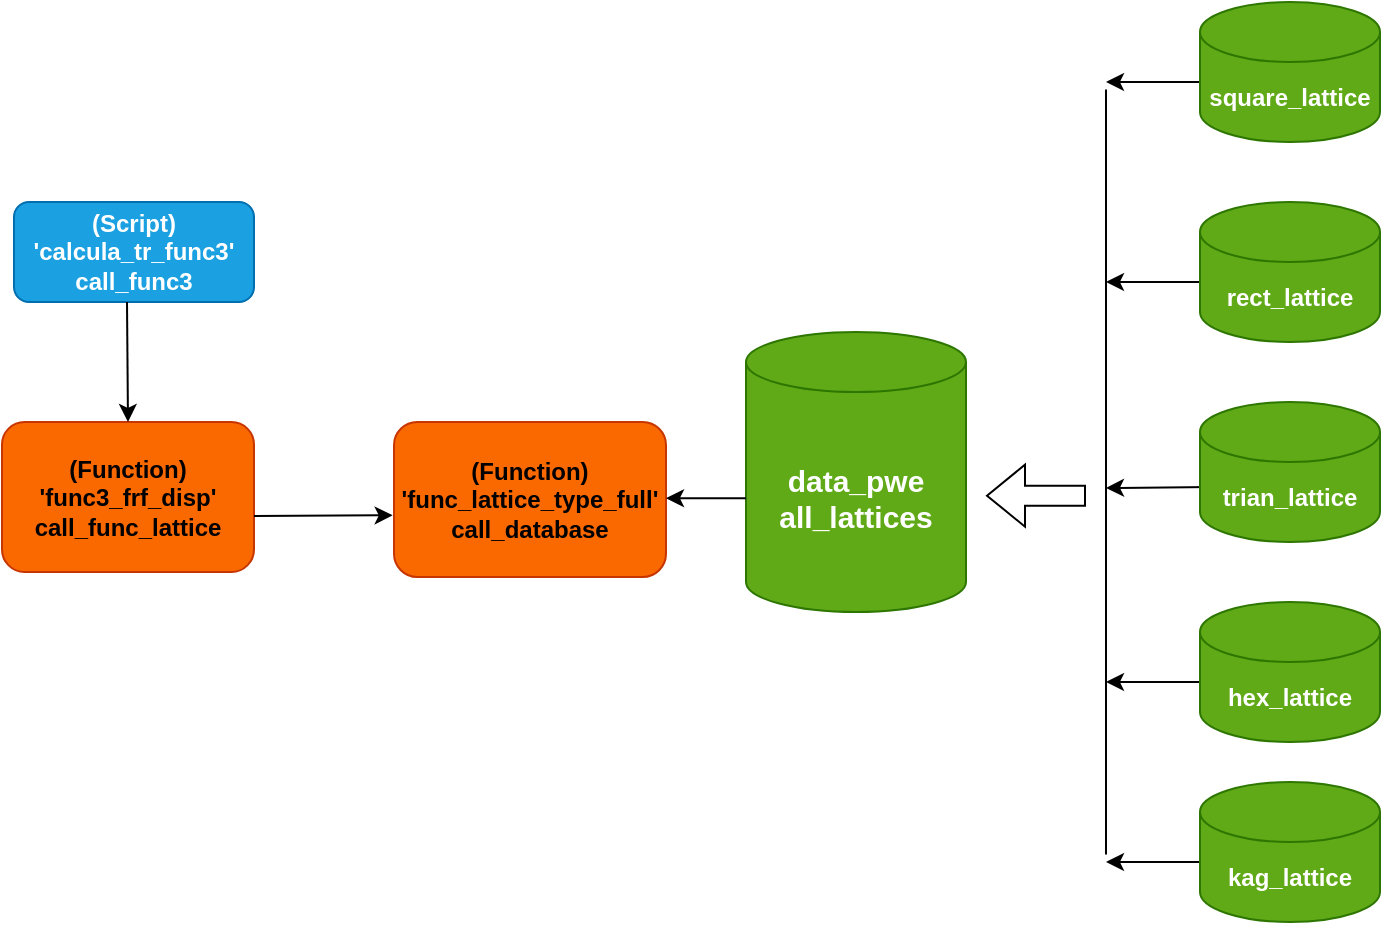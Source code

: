 <mxfile version="24.8.2">
  <diagram id="C5RBs43oDa-KdzZeNtuy" name="Page-1">
    <mxGraphModel dx="1379" dy="613" grid="1" gridSize="10" guides="1" tooltips="1" connect="1" arrows="1" fold="1" page="1" pageScale="1" pageWidth="827" pageHeight="1169" math="0" shadow="0">
      <root>
        <mxCell id="WIyWlLk6GJQsqaUBKTNV-0" />
        <mxCell id="WIyWlLk6GJQsqaUBKTNV-1" parent="WIyWlLk6GJQsqaUBKTNV-0" />
        <mxCell id="WIyWlLk6GJQsqaUBKTNV-3" value="&lt;div&gt;(Script)&lt;/div&gt;&#39;calcula_tr_func3&#39;&lt;div&gt;call_func3&lt;/div&gt;" style="rounded=1;whiteSpace=wrap;html=1;fontSize=12;glass=0;strokeWidth=1;shadow=0;fillColor=#1ba1e2;fontColor=#ffffff;strokeColor=#006EAF;fontStyle=1" parent="WIyWlLk6GJQsqaUBKTNV-1" vertex="1">
          <mxGeometry x="74" y="190" width="120" height="50" as="geometry" />
        </mxCell>
        <mxCell id="uFymRsZD5cepGyMi8nIv-0" value="&lt;div&gt;(Function)&lt;/div&gt;&lt;div&gt;&lt;span style=&quot;background-color: initial;&quot;&gt;&#39;func3_frf_disp&#39;&lt;/span&gt;&lt;/div&gt;&lt;div&gt;&lt;span style=&quot;background-color: initial;&quot;&gt;call_func_lattice&lt;/span&gt;&lt;/div&gt;" style="rounded=1;whiteSpace=wrap;html=1;fontSize=12;glass=0;strokeWidth=1;shadow=0;fillColor=#fa6800;fontColor=#000000;strokeColor=#C73500;fontStyle=1" parent="WIyWlLk6GJQsqaUBKTNV-1" vertex="1">
          <mxGeometry x="68" y="300" width="126" height="75" as="geometry" />
        </mxCell>
        <mxCell id="uFymRsZD5cepGyMi8nIv-4" value="" style="endArrow=classic;html=1;rounded=0;entryX=-0.005;entryY=0.602;entryDx=0;entryDy=0;entryPerimeter=0;" parent="WIyWlLk6GJQsqaUBKTNV-1" target="uFymRsZD5cepGyMi8nIv-6" edge="1">
          <mxGeometry width="50" height="50" relative="1" as="geometry">
            <mxPoint x="194" y="347" as="sourcePoint" />
            <mxPoint x="264" y="350" as="targetPoint" />
          </mxGeometry>
        </mxCell>
        <mxCell id="uFymRsZD5cepGyMi8nIv-6" value="&lt;div&gt;(Function)&lt;/div&gt;&#39;func_lattice_type_full&#39;&lt;div&gt;call_database&lt;/div&gt;" style="rounded=1;whiteSpace=wrap;html=1;fontSize=12;glass=0;strokeWidth=1;shadow=0;fillColor=#fa6800;fontColor=#000000;strokeColor=#C73500;fontStyle=1" parent="WIyWlLk6GJQsqaUBKTNV-1" vertex="1">
          <mxGeometry x="264" y="300" width="136" height="77.5" as="geometry" />
        </mxCell>
        <mxCell id="uFymRsZD5cepGyMi8nIv-8" value="&lt;b&gt;&lt;font style=&quot;font-size: 15px;&quot;&gt;data_pwe&lt;/font&gt;&lt;/b&gt;&lt;div&gt;&lt;b&gt;&lt;font style=&quot;font-size: 15px;&quot;&gt;all_lattices&lt;/font&gt;&lt;/b&gt;&lt;/div&gt;" style="shape=cylinder3;whiteSpace=wrap;html=1;boundedLbl=1;backgroundOutline=1;size=15;fillColor=#60a917;fontColor=#ffffff;strokeColor=#2D7600;" parent="WIyWlLk6GJQsqaUBKTNV-1" vertex="1">
          <mxGeometry x="440" y="255" width="110" height="140" as="geometry" />
        </mxCell>
        <mxCell id="uFymRsZD5cepGyMi8nIv-9" value="" style="endArrow=classic;html=1;rounded=0;entryX=0.5;entryY=0;entryDx=0;entryDy=0;" parent="WIyWlLk6GJQsqaUBKTNV-1" target="uFymRsZD5cepGyMi8nIv-0" edge="1">
          <mxGeometry width="50" height="50" relative="1" as="geometry">
            <mxPoint x="130.5" y="240" as="sourcePoint" />
            <mxPoint x="130.5" y="290" as="targetPoint" />
          </mxGeometry>
        </mxCell>
        <mxCell id="uFymRsZD5cepGyMi8nIv-15" value="" style="endArrow=classic;html=1;rounded=0;" parent="WIyWlLk6GJQsqaUBKTNV-1" edge="1">
          <mxGeometry width="50" height="50" relative="1" as="geometry">
            <mxPoint x="440" y="338.08" as="sourcePoint" />
            <mxPoint x="400" y="338.08" as="targetPoint" />
            <Array as="points" />
          </mxGeometry>
        </mxCell>
        <mxCell id="uFymRsZD5cepGyMi8nIv-16" value="" style="endArrow=none;html=1;rounded=0;" parent="WIyWlLk6GJQsqaUBKTNV-1" edge="1">
          <mxGeometry width="50" height="50" relative="1" as="geometry">
            <mxPoint x="620" y="516.25" as="sourcePoint" />
            <mxPoint x="620" y="133.75" as="targetPoint" />
            <Array as="points">
              <mxPoint x="620" y="351.25" />
            </Array>
          </mxGeometry>
        </mxCell>
        <mxCell id="PuAEEZnOOM0AFzHRyymF-5" value="" style="endArrow=classic;html=1;rounded=0;exitX=0.067;exitY=0.714;exitDx=0;exitDy=0;exitPerimeter=0;" edge="1" parent="WIyWlLk6GJQsqaUBKTNV-1">
          <mxGeometry width="50" height="50" relative="1" as="geometry">
            <mxPoint x="670" y="520" as="sourcePoint" />
            <mxPoint x="620" y="520" as="targetPoint" />
          </mxGeometry>
        </mxCell>
        <object label="kag_lattice" id="uFymRsZD5cepGyMi8nIv-14">
          <mxCell style="shape=cylinder3;whiteSpace=wrap;html=1;boundedLbl=1;backgroundOutline=1;size=15;fillColor=#60a917;fontColor=#ffffff;strokeColor=#2D7600;fontStyle=1" parent="WIyWlLk6GJQsqaUBKTNV-1" vertex="1">
            <mxGeometry x="667" y="480" width="90" height="70" as="geometry" />
          </mxCell>
        </object>
        <mxCell id="PuAEEZnOOM0AFzHRyymF-6" value="" style="endArrow=classic;html=1;rounded=0;exitX=0.067;exitY=0.714;exitDx=0;exitDy=0;exitPerimeter=0;" edge="1" parent="WIyWlLk6GJQsqaUBKTNV-1">
          <mxGeometry width="50" height="50" relative="1" as="geometry">
            <mxPoint x="673" y="130" as="sourcePoint" />
            <mxPoint x="620" y="130" as="targetPoint" />
          </mxGeometry>
        </mxCell>
        <mxCell id="uFymRsZD5cepGyMi8nIv-10" value="square_lattice" style="shape=cylinder3;whiteSpace=wrap;html=1;boundedLbl=1;backgroundOutline=1;size=15;fillColor=#60a917;fontColor=#ffffff;strokeColor=#2D7600;fontStyle=1" parent="WIyWlLk6GJQsqaUBKTNV-1" vertex="1">
          <mxGeometry x="667" y="90" width="90" height="70" as="geometry" />
        </mxCell>
        <mxCell id="PuAEEZnOOM0AFzHRyymF-13" value="" style="endArrow=classic;html=1;rounded=0;" edge="1" parent="WIyWlLk6GJQsqaUBKTNV-1">
          <mxGeometry width="50" height="50" relative="1" as="geometry">
            <mxPoint x="677" y="230" as="sourcePoint" />
            <mxPoint x="620" y="230" as="targetPoint" />
          </mxGeometry>
        </mxCell>
        <mxCell id="uFymRsZD5cepGyMi8nIv-11" value="rect_lattice" style="shape=cylinder3;whiteSpace=wrap;html=1;boundedLbl=1;backgroundOutline=1;size=15;fillColor=#60a917;fontColor=#ffffff;strokeColor=#2D7600;fontStyle=1" parent="WIyWlLk6GJQsqaUBKTNV-1" vertex="1">
          <mxGeometry x="667" y="190" width="90" height="70" as="geometry" />
        </mxCell>
        <mxCell id="PuAEEZnOOM0AFzHRyymF-7" value="" style="endArrow=classic;html=1;rounded=0;exitX=0.067;exitY=0.714;exitDx=0;exitDy=0;exitPerimeter=0;" edge="1" parent="WIyWlLk6GJQsqaUBKTNV-1">
          <mxGeometry width="50" height="50" relative="1" as="geometry">
            <mxPoint x="673" y="332.5" as="sourcePoint" />
            <mxPoint x="620" y="333" as="targetPoint" />
          </mxGeometry>
        </mxCell>
        <mxCell id="uFymRsZD5cepGyMi8nIv-12" value="trian_lattice" style="shape=cylinder3;whiteSpace=wrap;html=1;boundedLbl=1;backgroundOutline=1;size=15;fillColor=#60a917;fontColor=#ffffff;strokeColor=#2D7600;fontStyle=1" parent="WIyWlLk6GJQsqaUBKTNV-1" vertex="1">
          <mxGeometry x="667" y="290" width="90" height="70" as="geometry" />
        </mxCell>
        <mxCell id="PuAEEZnOOM0AFzHRyymF-4" value="" style="endArrow=classic;html=1;rounded=0;exitX=0.067;exitY=0.714;exitDx=0;exitDy=0;exitPerimeter=0;" edge="1" parent="WIyWlLk6GJQsqaUBKTNV-1">
          <mxGeometry width="50" height="50" relative="1" as="geometry">
            <mxPoint x="673" y="430" as="sourcePoint" />
            <mxPoint x="620" y="430" as="targetPoint" />
          </mxGeometry>
        </mxCell>
        <mxCell id="uFymRsZD5cepGyMi8nIv-13" value="hex_lattice" style="shape=cylinder3;whiteSpace=wrap;html=1;boundedLbl=1;backgroundOutline=1;size=15;fillColor=#60a917;fontColor=#ffffff;strokeColor=#2D7600;fontStyle=1" parent="WIyWlLk6GJQsqaUBKTNV-1" vertex="1">
          <mxGeometry x="667" y="390" width="90" height="70" as="geometry" />
        </mxCell>
        <mxCell id="PuAEEZnOOM0AFzHRyymF-16" value="" style="shape=flexArrow;endArrow=classic;html=1;rounded=0;" edge="1" parent="WIyWlLk6GJQsqaUBKTNV-1">
          <mxGeometry width="50" height="50" relative="1" as="geometry">
            <mxPoint x="610" y="336.83" as="sourcePoint" />
            <mxPoint x="560" y="336.83" as="targetPoint" />
          </mxGeometry>
        </mxCell>
      </root>
    </mxGraphModel>
  </diagram>
</mxfile>
